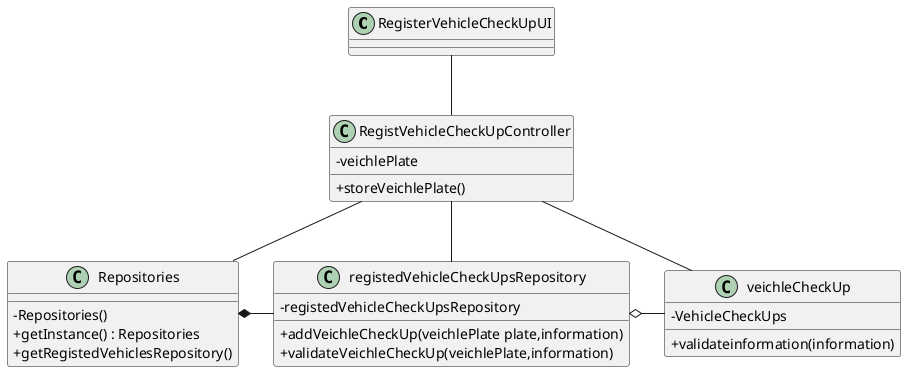 @startuml
'skinparam monochrome true
skinparam packageStyle rectangle
skinparam shadowing false
skinparam linetype polyline
'skinparam linetype orto

skinparam classAttributeIconSize 0

'left to right direction

class RegisterVehicleCheckUpUI
{

}

class RegistVehicleCheckUpController
{
    - veichlePlate
    + storeVeichlePlate()
}

class Repositories {
    - Repositories()
    + getInstance() : Repositories
    + getRegistedVehiclesRepository()
}

class registedVehicleCheckUpsRepository {
    - registedVehicleCheckUpsRepository
    + addVeichleCheckUp(veichlePlate plate,information)
    + validateVeichleCheckUp(veichlePlate,information)
}


class veichleCheckUp {
    - VehicleCheckUps
    + validateinformation(information)
}

RegisterVehicleCheckUpUI -- RegistVehicleCheckUpController

RegistVehicleCheckUpController -- Repositories

RegistVehicleCheckUpController -- registedVehicleCheckUpsRepository

RegistVehicleCheckUpController -- veichleCheckUp

Repositories *- registedVehicleCheckUpsRepository

registedVehicleCheckUpsRepository o- veichleCheckUp

@enduml